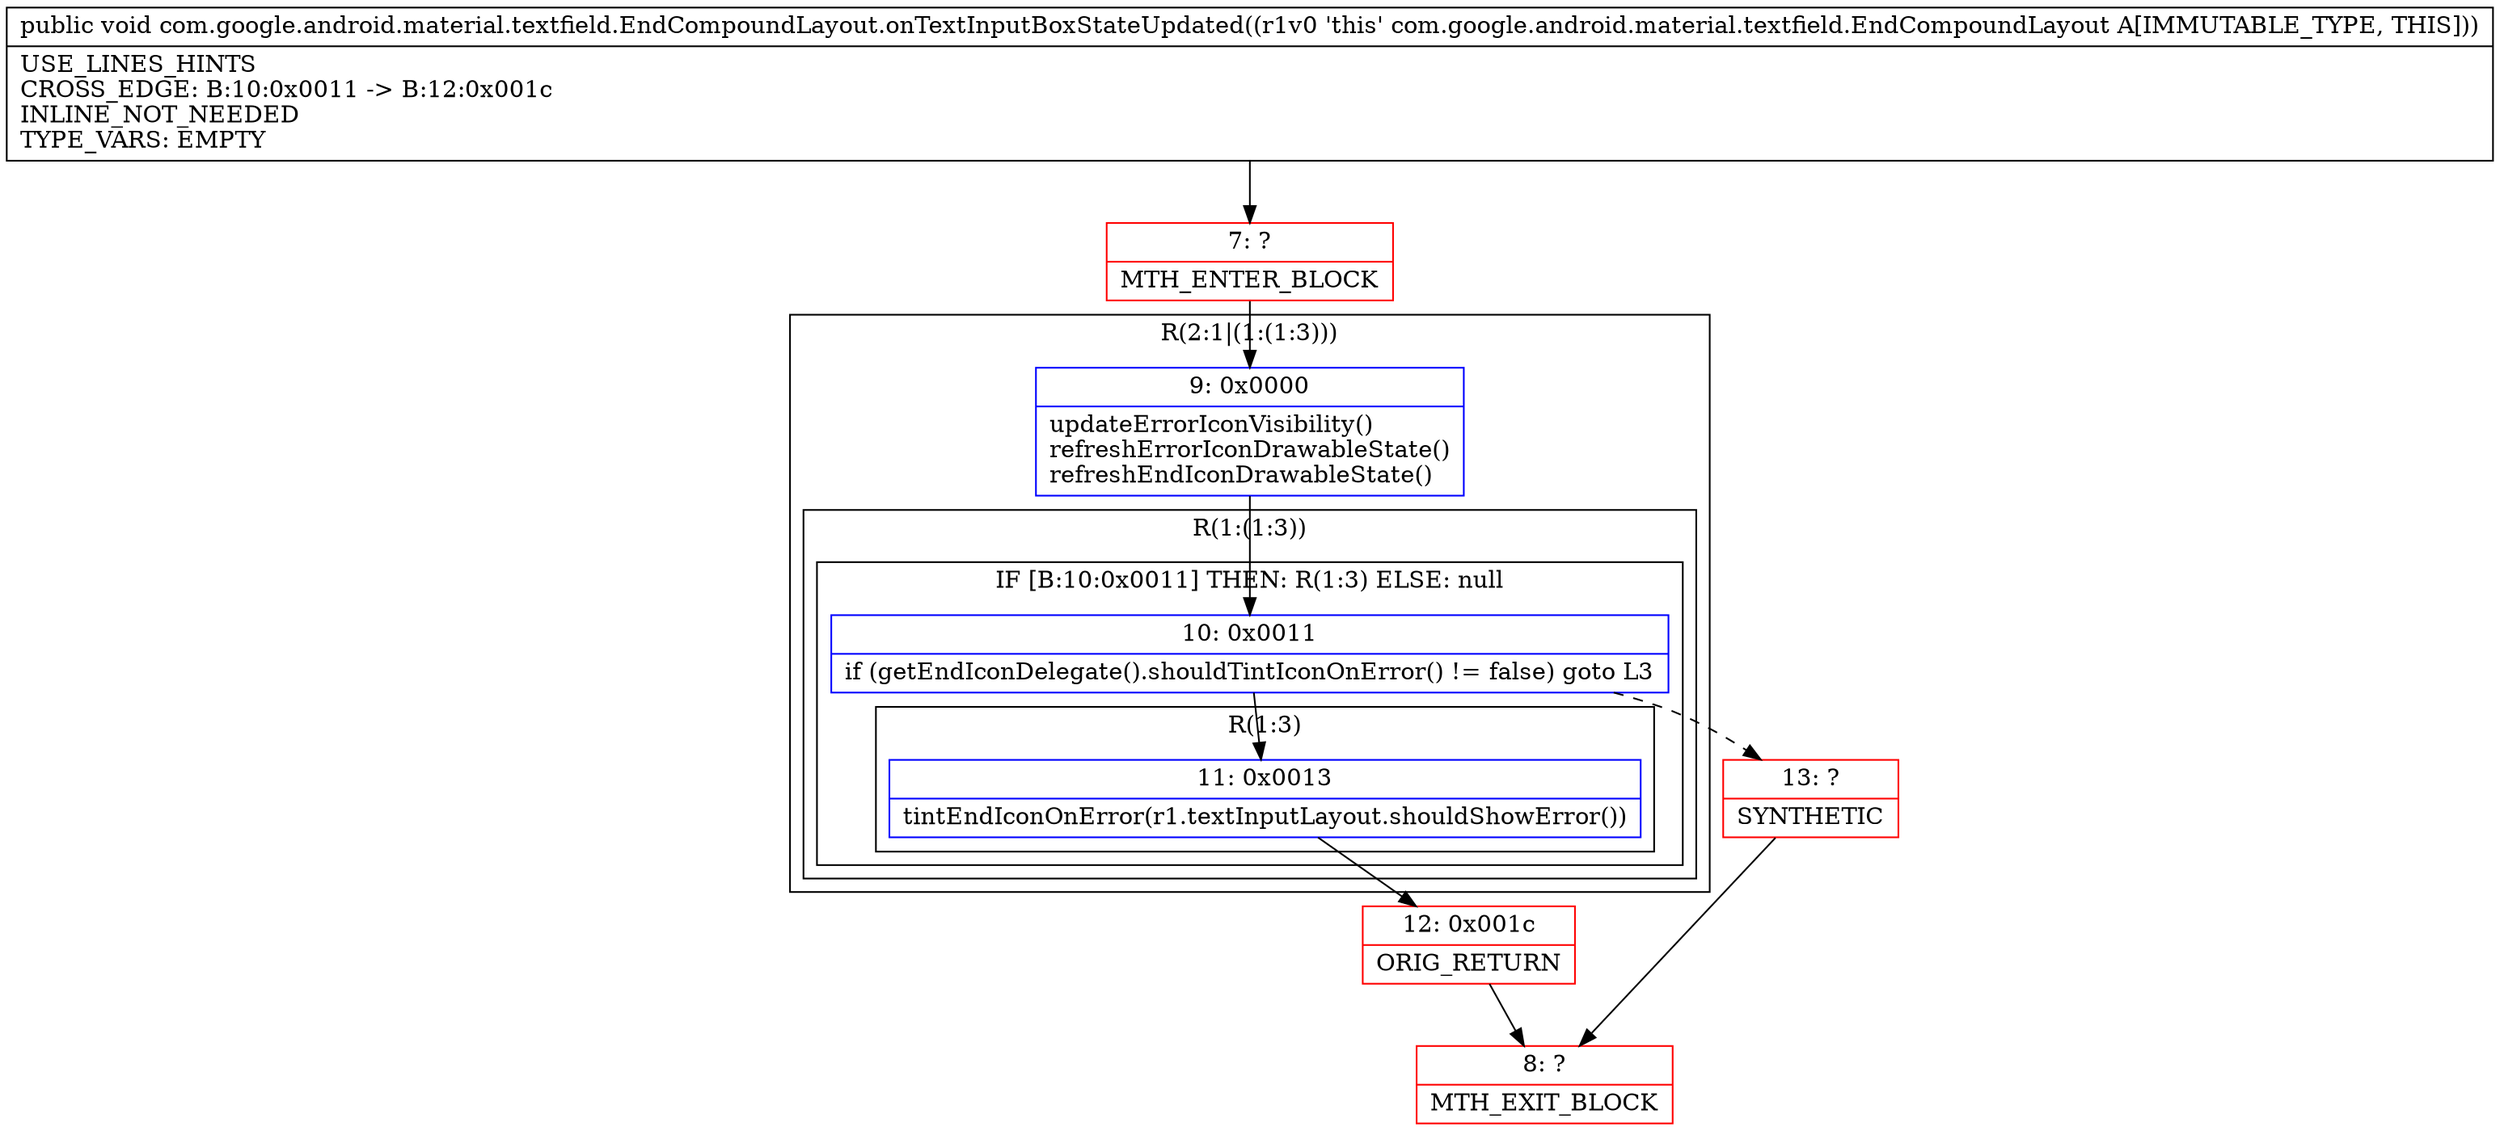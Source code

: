 digraph "CFG forcom.google.android.material.textfield.EndCompoundLayout.onTextInputBoxStateUpdated()V" {
subgraph cluster_Region_1993363015 {
label = "R(2:1|(1:(1:3)))";
node [shape=record,color=blue];
Node_9 [shape=record,label="{9\:\ 0x0000|updateErrorIconVisibility()\lrefreshErrorIconDrawableState()\lrefreshEndIconDrawableState()\l}"];
subgraph cluster_Region_810957262 {
label = "R(1:(1:3))";
node [shape=record,color=blue];
subgraph cluster_IfRegion_1986785307 {
label = "IF [B:10:0x0011] THEN: R(1:3) ELSE: null";
node [shape=record,color=blue];
Node_10 [shape=record,label="{10\:\ 0x0011|if (getEndIconDelegate().shouldTintIconOnError() != false) goto L3\l}"];
subgraph cluster_Region_502382889 {
label = "R(1:3)";
node [shape=record,color=blue];
Node_11 [shape=record,label="{11\:\ 0x0013|tintEndIconOnError(r1.textInputLayout.shouldShowError())\l}"];
}
}
}
}
Node_7 [shape=record,color=red,label="{7\:\ ?|MTH_ENTER_BLOCK\l}"];
Node_12 [shape=record,color=red,label="{12\:\ 0x001c|ORIG_RETURN\l}"];
Node_8 [shape=record,color=red,label="{8\:\ ?|MTH_EXIT_BLOCK\l}"];
Node_13 [shape=record,color=red,label="{13\:\ ?|SYNTHETIC\l}"];
MethodNode[shape=record,label="{public void com.google.android.material.textfield.EndCompoundLayout.onTextInputBoxStateUpdated((r1v0 'this' com.google.android.material.textfield.EndCompoundLayout A[IMMUTABLE_TYPE, THIS]))  | USE_LINES_HINTS\lCROSS_EDGE: B:10:0x0011 \-\> B:12:0x001c\lINLINE_NOT_NEEDED\lTYPE_VARS: EMPTY\l}"];
MethodNode -> Node_7;Node_9 -> Node_10;
Node_10 -> Node_11;
Node_10 -> Node_13[style=dashed];
Node_11 -> Node_12;
Node_7 -> Node_9;
Node_12 -> Node_8;
Node_13 -> Node_8;
}

